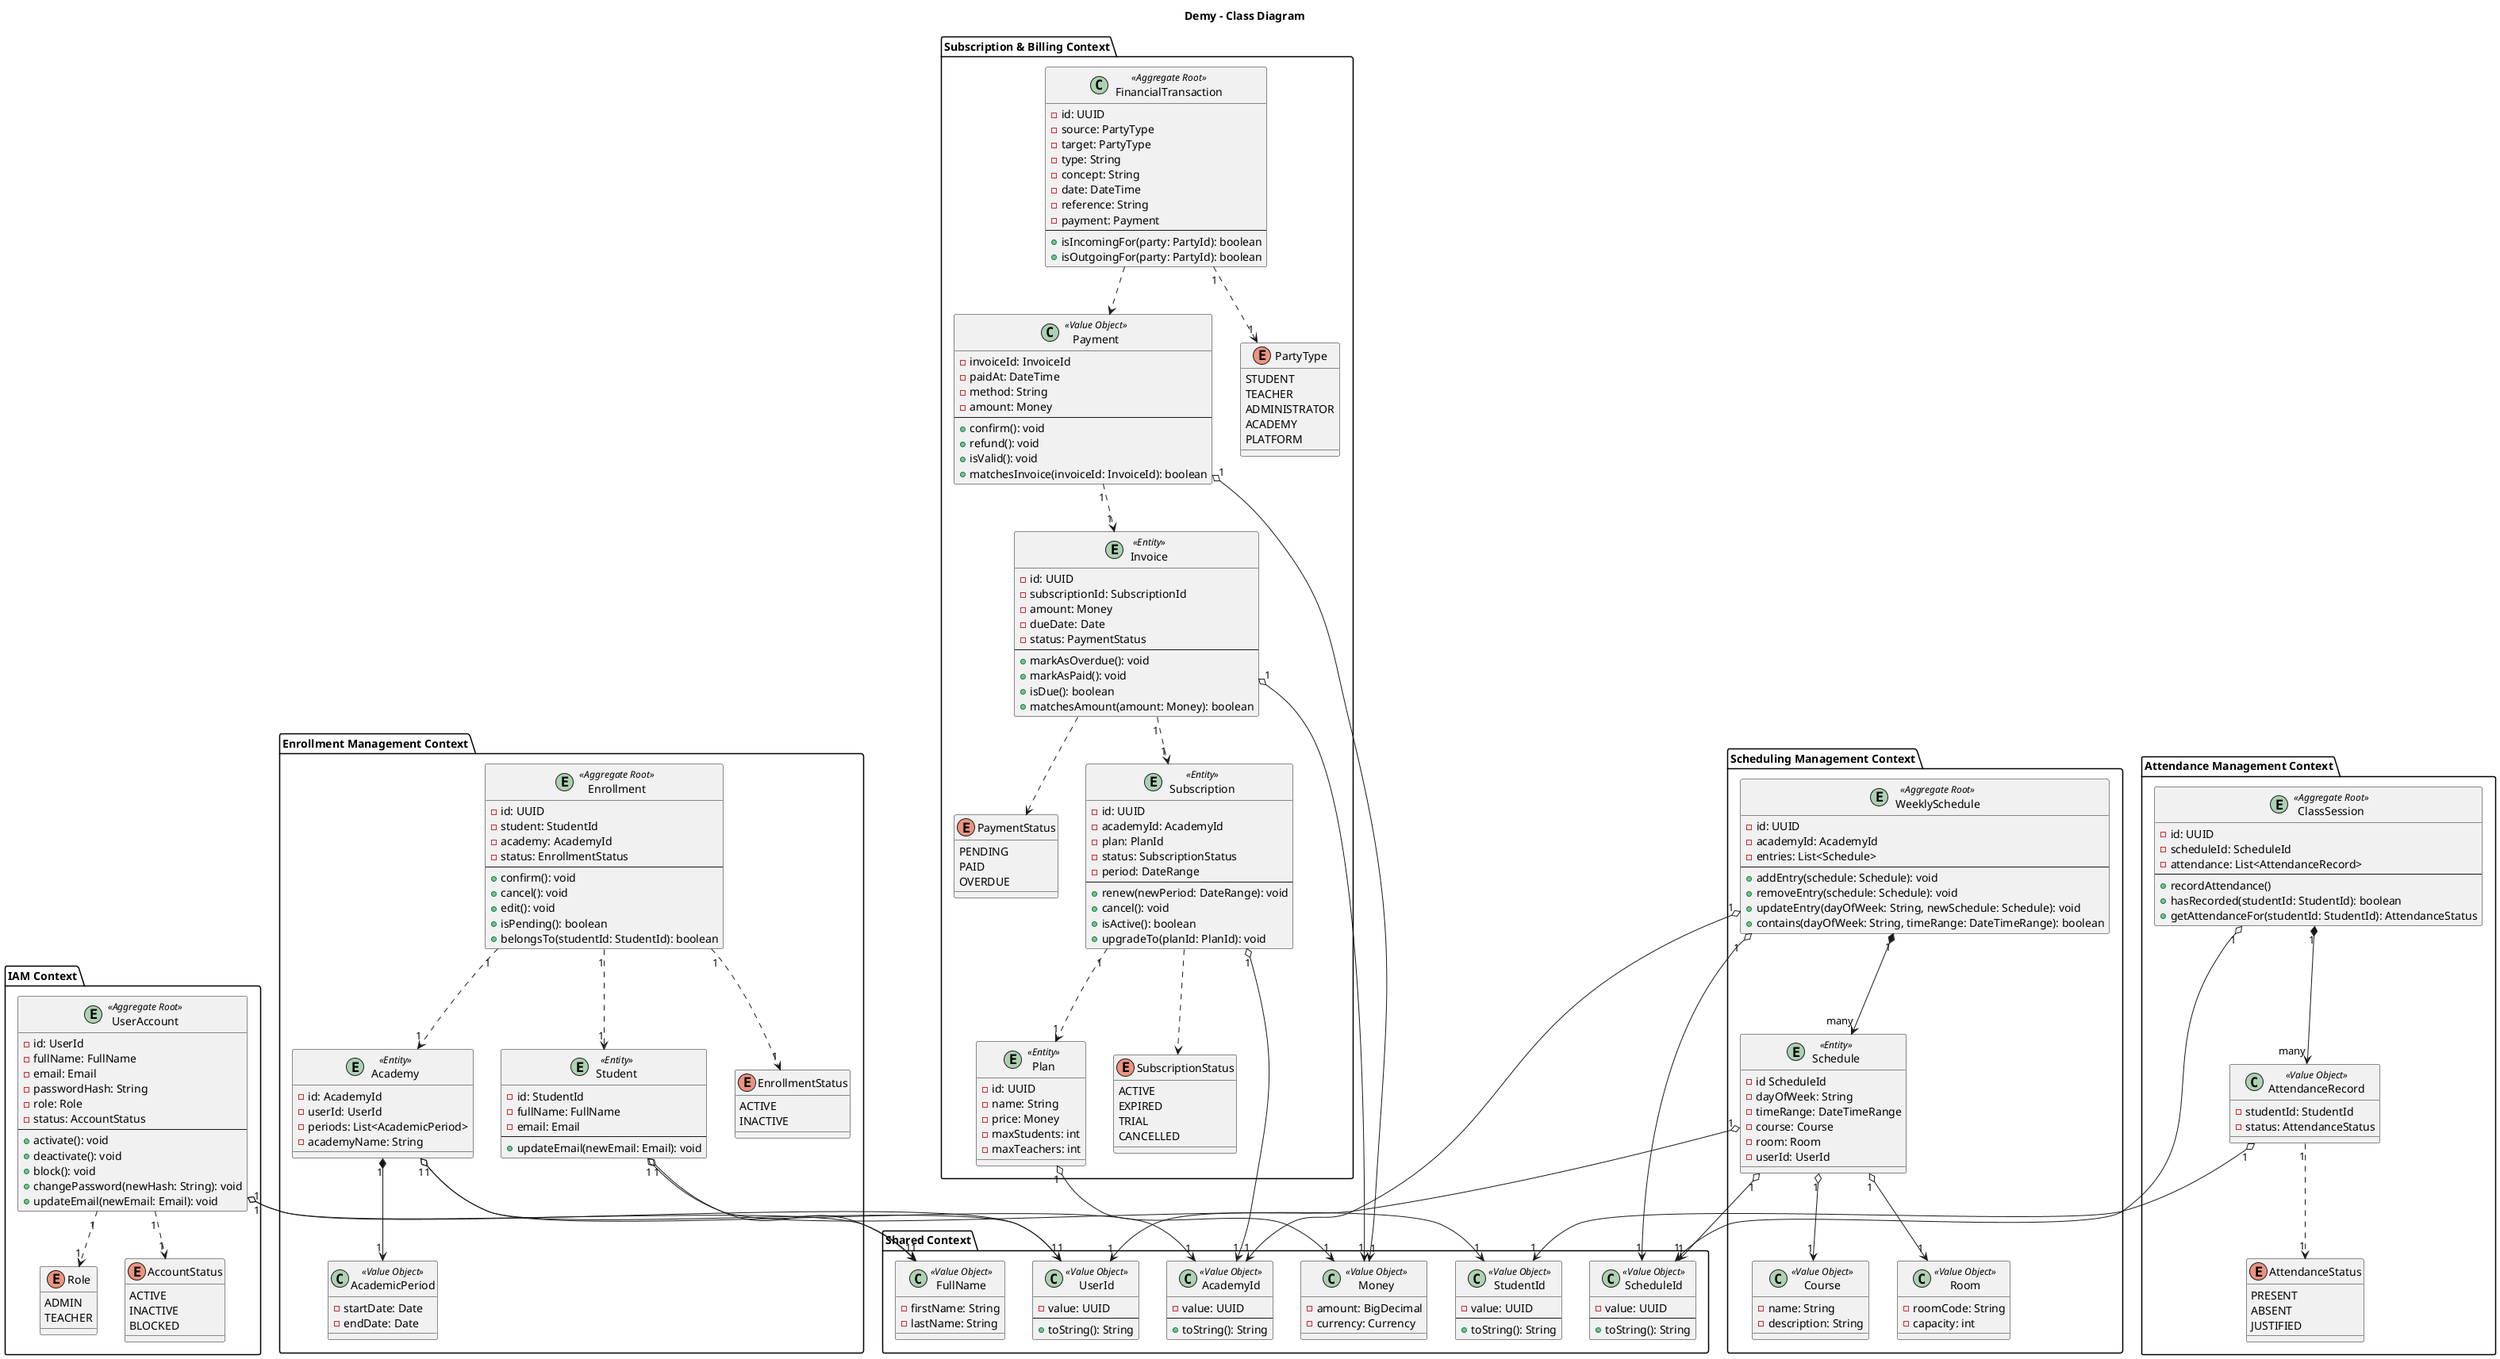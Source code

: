 @startuml
title Demy - Class Diagram

' ========= IAM CONTEXT =========
package "IAM Context" {
    entity UserAccount <<Aggregate Root>> {
        - id: UserId
        - fullName: FullName
        - email: Email
        - passwordHash: String
        - role: Role
        - status: AccountStatus
        --
        +activate(): void
        +deactivate(): void
        +block(): void
        +changePassword(newHash: String): void
        +updateEmail(newEmail: Email): void
    }

    enum Role {
        ADMIN
        TEACHER
    }

    enum AccountStatus {
        ACTIVE
        INACTIVE
        BLOCKED
    }
}

' ========= ENROLLMENT CONTEXT =========
package "Enrollment Management Context" {
    entity Enrollment <<Aggregate Root>> {
        - id: UUID
        - student: StudentId
        - academy: AcademyId
        - status: EnrollmentStatus
        --
        +confirm(): void
        +cancel(): void
        +edit(): void
        +isPending(): boolean
        +belongsTo(studentId: StudentId): boolean
    }

    entity Student <<Entity>> {
        - id: StudentId
        - fullName: FullName
        - email: Email
        --
        +updateEmail(newEmail: Email): void
    }

    entity Academy <<Entity>> {
        - id: AcademyId
        - userId: UserId
        - periods: List<AcademicPeriod>
        - academyName: String
    }

    class AcademicPeriod <<Value Object>> {
        - startDate: Date
        - endDate: Date
    }

    enum EnrollmentStatus {
        ACTIVE
        INACTIVE
    }
}

' ========= SCHEDULING CONTEXT =========
package "Scheduling Management Context" {
    entity WeeklySchedule <<Aggregate Root>> {
        - id: UUID
        - academyId: AcademyId
        - entries: List<Schedule>
        --
        +addEntry(schedule: Schedule): void
        +removeEntry(schedule: Schedule): void
        +updateEntry(dayOfWeek: String, newSchedule: Schedule): void
        +contains(dayOfWeek: String, timeRange: DateTimeRange): boolean
    }

    entity Schedule <<Entity>> {
        - id ScheduleId
        - dayOfWeek: String
        - timeRange: DateTimeRange
        - course: Course
        - room: Room
        - userId: UserId
    }

    class Course <<Value Object>> {
        - name: String
        - description: String
    }

    class Room <<Value Object>> {
        - roomCode: String
        - capacity: int
    }
}

' ========= ATTENDANCE CONTEXT =========
package "Attendance Management Context" {
    entity ClassSession <<Aggregate Root>> {
        - id: UUID
        - scheduleId: ScheduleId
        - attendance: List<AttendanceRecord>
        --
        +recordAttendance()
        +hasRecorded(studentId: StudentId): boolean
        +getAttendanceFor(studentId: StudentId): AttendanceStatus
    }

    class AttendanceRecord <<Value Object>> {
        - studentId: StudentId
        - status: AttendanceStatus
    }

    enum AttendanceStatus {
        PRESENT
        ABSENT
        JUSTIFIED
    }
}

' ========= SUBSCRIPTION & BILLING CONTEXT =========
package "Subscription & Billing Context" {
    entity Subscription <<Entity>> {
        - id: UUID
        - academyId: AcademyId
        - plan: PlanId
        - status: SubscriptionStatus
        - period: DateRange
        --
        +renew(newPeriod: DateRange): void
        +cancel(): void
        +isActive(): boolean
        +upgradeTo(planId: PlanId): void
    }

    entity Plan <<Entity>> {
        - id: UUID
        - name: String
        - price: Money
        - maxStudents: int
        - maxTeachers: int
    }

    entity Invoice <<Entity>> {
        - id: UUID
        - subscriptionId: SubscriptionId
        - amount: Money
        - dueDate: Date
        - status: PaymentStatus
        --
        +markAsOverdue(): void
        +markAsPaid(): void
        +isDue(): boolean
        +matchesAmount(amount: Money): boolean
    }

    class Payment <<Value Object>> {
        - invoiceId: InvoiceId
        - paidAt: DateTime
        - method: String
        - amount: Money
        --
        +confirm(): void
        +refund(): void
        +isValid(): void
        +matchesInvoice(invoiceId: InvoiceId): boolean
    }

    class FinancialTransaction <<Aggregate Root>> {
      - id: UUID
      - source: PartyType
      - target: PartyType
      - type: String
      - concept: String
      - date: DateTime
      - reference: String
      - payment: Payment
      --
      +isIncomingFor(party: PartyId): boolean
      +isOutgoingFor(party: PartyId): boolean
    }

    enum PartyType {
      STUDENT
      TEACHER
      ADMINISTRATOR
      ACADEMY
      PLATFORM
    }

    enum SubscriptionStatus {
        ACTIVE
        EXPIRED
        TRIAL
        CANCELLED
    }

    enum PaymentStatus {
        PENDING
        PAID
        OVERDUE
    }
}

' ========= SHARED =========
package "Shared Context" {
    class StudentId <<Value Object>> {
        - value: UUID
        --
        + toString(): String
    }

    class UserId <<Value Object>> {
        - value: UUID
        --
        + toString(): String
    }

    class FullName <<Value Object>> {
        - firstName: String
        - lastName: String
    }

    class AcademyId <<Value Object>> {
        - value: UUID
        --
        + toString(): String
    }

    class ScheduleId <<Value Object>> {
        - value: UUID
        --
        + toString(): String
    }

    class Money <<Value Object>> {
        - amount: BigDecimal
        - currency: Currency
    }
}

'Relaciones de Shared
Student "1" o--> "1" StudentId
Student "1" o--> "1" FullName
Academy "1" o--> "1" UserId
Academy "1" o--> "1" AcademyId

WeeklySchedule "1" o--> "1" ScheduleId
Schedule "1" o--> "1" ScheduleId

ClassSession "1" o--> "1" ScheduleId
AttendanceRecord "1" o--> "1" StudentId

UserAccount "1" o--> "1" UserId
UserAccount "1" o--> "1" FullName

Subscription "1" o--> "1" AcademyId
FinancialTransaction "1" ..> "1" PartyType

'Relaciones de IAM
UserAccount "1" ..> "1" Role
UserAccount "1" ..> "1" AccountStatus

'Relaciones de Enrollment
Academy "1" *--> "1" AcademicPeriod
Enrollment "1" ..> "1" Student
Enrollment "1" ..> "1" EnrollmentStatus
Enrollment "1" ..> "1" Academy

'Relaciones de Schedule
Schedule "1" o--> "1" Course
Schedule "1" o--> "1" Room
Schedule "1" o--> "1" UserId
WeeklySchedule "1" o--> "1" AcademyId
WeeklySchedule "1" *--> "many" Schedule

'Relaciones de Attendance
AttendanceRecord "1" ..> "1" AttendanceStatus
ClassSession "1" *--> "many" AttendanceRecord

'Relaciones de Subscription
FinancialTransaction ..> Payment
Subscription ..> SubscriptionStatus
Subscription "1" ..> "1" Plan
Invoice ..> PaymentStatus
Invoice "1" ..> "1" Subscription
Invoice "1" o--> "1" Money
Payment "1" ..> "1" Invoice
Payment "1" o--> "1" Money
Plan "1" o--> "1" Money

@enduml